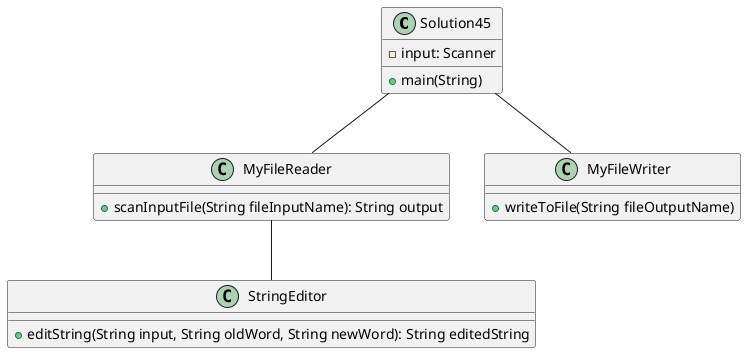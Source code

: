 @startuml
class Solution45{
    'Attributes
    -input: Scanner

    'Methods
    +main(String)
}

class StringEditor{
    'Methods
    'Replaces all utilize in the string to use
    +editString(String input, String oldWord, String newWord): String editedString
}

class MyFileReader{
    'Methods
    'Scans the file, calls editString, then returns the output
    +scanInputFile(String fileInputName): String output
}

class MyFileWriter{
    'Methods
    'Writes to the user inputted output file
    +writeToFile(String fileOutputName)
}

Solution45 -- MyFileReader
Solution45 -- MyFileWriter
MyFileReader -- StringEditor
@enduml